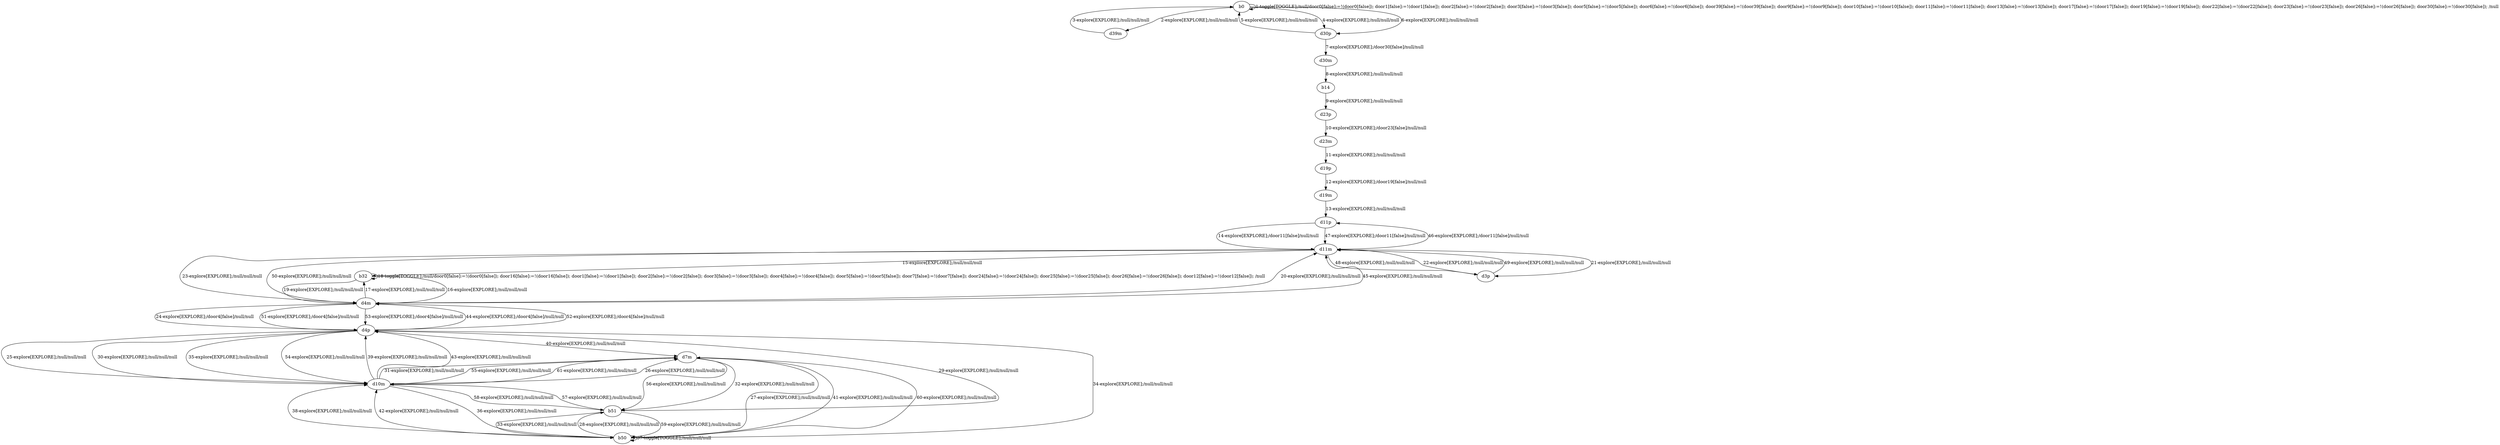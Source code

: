 # Total number of goals covered by this test: 4
# b51 --> d10m
# b50 --> b50
# d10m --> b50
# b50 --> d10m

digraph g {
"b0" -> "b0" [label = "1-toggle[TOGGLE];/null/door0[false]:=!(door0[false]); door1[false]:=!(door1[false]); door2[false]:=!(door2[false]); door3[false]:=!(door3[false]); door5[false]:=!(door5[false]); door6[false]:=!(door6[false]); door39[false]:=!(door39[false]); door9[false]:=!(door9[false]); door10[false]:=!(door10[false]); door11[false]:=!(door11[false]); door13[false]:=!(door13[false]); door17[false]:=!(door17[false]); door19[false]:=!(door19[false]); door22[false]:=!(door22[false]); door23[false]:=!(door23[false]); door26[false]:=!(door26[false]); door30[false]:=!(door30[false]); /null"];
"b0" -> "d39m" [label = "2-explore[EXPLORE];/null/null/null"];
"d39m" -> "b0" [label = "3-explore[EXPLORE];/null/null/null"];
"b0" -> "d30p" [label = "4-explore[EXPLORE];/null/null/null"];
"d30p" -> "b0" [label = "5-explore[EXPLORE];/null/null/null"];
"b0" -> "d30p" [label = "6-explore[EXPLORE];/null/null/null"];
"d30p" -> "d30m" [label = "7-explore[EXPLORE];/door30[false]/null/null"];
"d30m" -> "b14" [label = "8-explore[EXPLORE];/null/null/null"];
"b14" -> "d23p" [label = "9-explore[EXPLORE];/null/null/null"];
"d23p" -> "d23m" [label = "10-explore[EXPLORE];/door23[false]/null/null"];
"d23m" -> "d19p" [label = "11-explore[EXPLORE];/null/null/null"];
"d19p" -> "d19m" [label = "12-explore[EXPLORE];/door19[false]/null/null"];
"d19m" -> "d11p" [label = "13-explore[EXPLORE];/null/null/null"];
"d11p" -> "d11m" [label = "14-explore[EXPLORE];/door11[false]/null/null"];
"d11m" -> "b32" [label = "15-explore[EXPLORE];/null/null/null"];
"b32" -> "d4m" [label = "16-explore[EXPLORE];/null/null/null"];
"d4m" -> "b32" [label = "17-explore[EXPLORE];/null/null/null"];
"b32" -> "b32" [label = "18-toggle[TOGGLE];/null/door0[false]:=!(door0[false]); door16[false]:=!(door16[false]); door1[false]:=!(door1[false]); door2[false]:=!(door2[false]); door3[false]:=!(door3[false]); door4[false]:=!(door4[false]); door5[false]:=!(door5[false]); door7[false]:=!(door7[false]); door24[false]:=!(door24[false]); door25[false]:=!(door25[false]); door26[false]:=!(door26[false]); door12[false]:=!(door12[false]); /null"];
"b32" -> "d4m" [label = "19-explore[EXPLORE];/null/null/null"];
"d4m" -> "d11m" [label = "20-explore[EXPLORE];/null/null/null"];
"d11m" -> "d3p" [label = "21-explore[EXPLORE];/null/null/null"];
"d3p" -> "d11m" [label = "22-explore[EXPLORE];/null/null/null"];
"d11m" -> "d4m" [label = "23-explore[EXPLORE];/null/null/null"];
"d4m" -> "d4p" [label = "24-explore[EXPLORE];/door4[false]/null/null"];
"d4p" -> "d10m" [label = "25-explore[EXPLORE];/null/null/null"];
"d10m" -> "d7m" [label = "26-explore[EXPLORE];/null/null/null"];
"d7m" -> "b50" [label = "27-explore[EXPLORE];/null/null/null"];
"b50" -> "b51" [label = "28-explore[EXPLORE];/null/null/null"];
"b51" -> "d4p" [label = "29-explore[EXPLORE];/null/null/null"];
"d4p" -> "d10m" [label = "30-explore[EXPLORE];/null/null/null"];
"d10m" -> "d7m" [label = "31-explore[EXPLORE];/null/null/null"];
"d7m" -> "b51" [label = "32-explore[EXPLORE];/null/null/null"];
"b51" -> "b50" [label = "33-explore[EXPLORE];/null/null/null"];
"b50" -> "d4p" [label = "34-explore[EXPLORE];/null/null/null"];
"d4p" -> "d10m" [label = "35-explore[EXPLORE];/null/null/null"];
"d10m" -> "b50" [label = "36-explore[EXPLORE];/null/null/null"];
"b50" -> "b50" [label = "37-toggle[TOGGLE];/null/null/null"];
"b50" -> "d10m" [label = "38-explore[EXPLORE];/null/null/null"];
"d10m" -> "d4p" [label = "39-explore[EXPLORE];/null/null/null"];
"d4p" -> "d7m" [label = "40-explore[EXPLORE];/null/null/null"];
"d7m" -> "b50" [label = "41-explore[EXPLORE];/null/null/null"];
"b50" -> "d10m" [label = "42-explore[EXPLORE];/null/null/null"];
"d10m" -> "d4p" [label = "43-explore[EXPLORE];/null/null/null"];
"d4p" -> "d4m" [label = "44-explore[EXPLORE];/door4[false]/null/null"];
"d4m" -> "d11m" [label = "45-explore[EXPLORE];/null/null/null"];
"d11m" -> "d11p" [label = "46-explore[EXPLORE];/door11[false]/null/null"];
"d11p" -> "d11m" [label = "47-explore[EXPLORE];/door11[false]/null/null"];
"d11m" -> "d3p" [label = "48-explore[EXPLORE];/null/null/null"];
"d3p" -> "d11m" [label = "49-explore[EXPLORE];/null/null/null"];
"d11m" -> "d4m" [label = "50-explore[EXPLORE];/null/null/null"];
"d4m" -> "d4p" [label = "51-explore[EXPLORE];/door4[false]/null/null"];
"d4p" -> "d4m" [label = "52-explore[EXPLORE];/door4[false]/null/null"];
"d4m" -> "d4p" [label = "53-explore[EXPLORE];/door4[false]/null/null"];
"d4p" -> "d10m" [label = "54-explore[EXPLORE];/null/null/null"];
"d10m" -> "d7m" [label = "55-explore[EXPLORE];/null/null/null"];
"d7m" -> "b51" [label = "56-explore[EXPLORE];/null/null/null"];
"b51" -> "d10m" [label = "57-explore[EXPLORE];/null/null/null"];
"d10m" -> "b51" [label = "58-explore[EXPLORE];/null/null/null"];
"b51" -> "b50" [label = "59-explore[EXPLORE];/null/null/null"];
"b50" -> "d7m" [label = "60-explore[EXPLORE];/null/null/null"];
"d7m" -> "d10m" [label = "61-explore[EXPLORE];/null/null/null"];
}